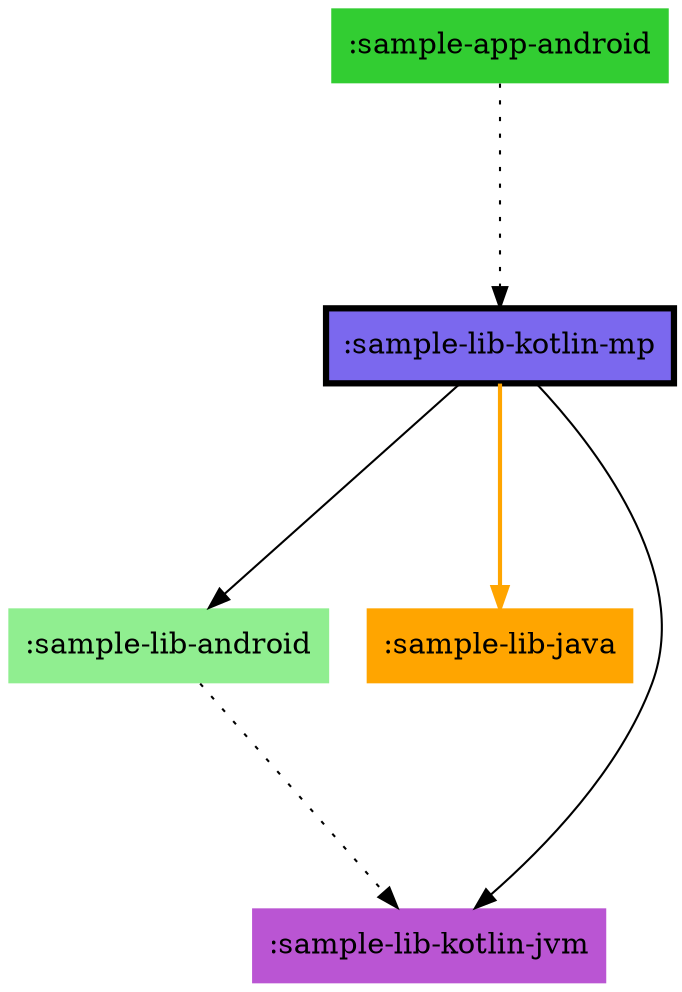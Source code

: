 digraph {
  edge ["arrowhead"="normal","arrowtail"="none"]
  graph ["dpi"="100","fontsize"="30","layout"="dot","ranksep"="1.5","rankdir"="TB"]
  node ["style"="filled"]
  ":sample-app-android" ["fillcolor"="limegreen","shape"="none"]
  ":sample-lib-android" ["fillcolor"="lightgreen","shape"="none"]
  ":sample-lib-java" ["fillcolor"="orange","shape"="none"]
  ":sample-lib-kotlin-jvm" ["fillcolor"="mediumorchid","shape"="none"]
  ":sample-lib-kotlin-mp" ["fillcolor"="mediumslateblue","penwidth"="3","shape"="box"]
  ":sample-app-android" -> ":sample-lib-kotlin-mp" ["style"="dotted"]
  ":sample-lib-android" -> ":sample-lib-kotlin-jvm" ["style"="dotted"]
  ":sample-lib-kotlin-mp" -> ":sample-lib-android" ["style"="solid"]
  ":sample-lib-kotlin-mp" -> ":sample-lib-java" ["style"="bold","color"="orange"]
  ":sample-lib-kotlin-mp" -> ":sample-lib-kotlin-jvm" ["style"="solid"]
}
